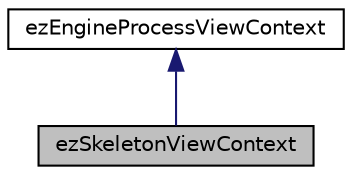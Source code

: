 digraph "ezSkeletonViewContext"
{
 // LATEX_PDF_SIZE
  edge [fontname="Helvetica",fontsize="10",labelfontname="Helvetica",labelfontsize="10"];
  node [fontname="Helvetica",fontsize="10",shape=record];
  Node1 [label="ezSkeletonViewContext",height=0.2,width=0.4,color="black", fillcolor="grey75", style="filled", fontcolor="black",tooltip=" "];
  Node2 -> Node1 [dir="back",color="midnightblue",fontsize="10",style="solid",fontname="Helvetica"];
  Node2 [label="ezEngineProcessViewContext",height=0.2,width=0.4,color="black", fillcolor="white", style="filled",URL="$d3/dad/classez_engine_process_view_context.htm",tooltip="Represents the view/window on the engine process side, holds all data necessary for rendering."];
}
